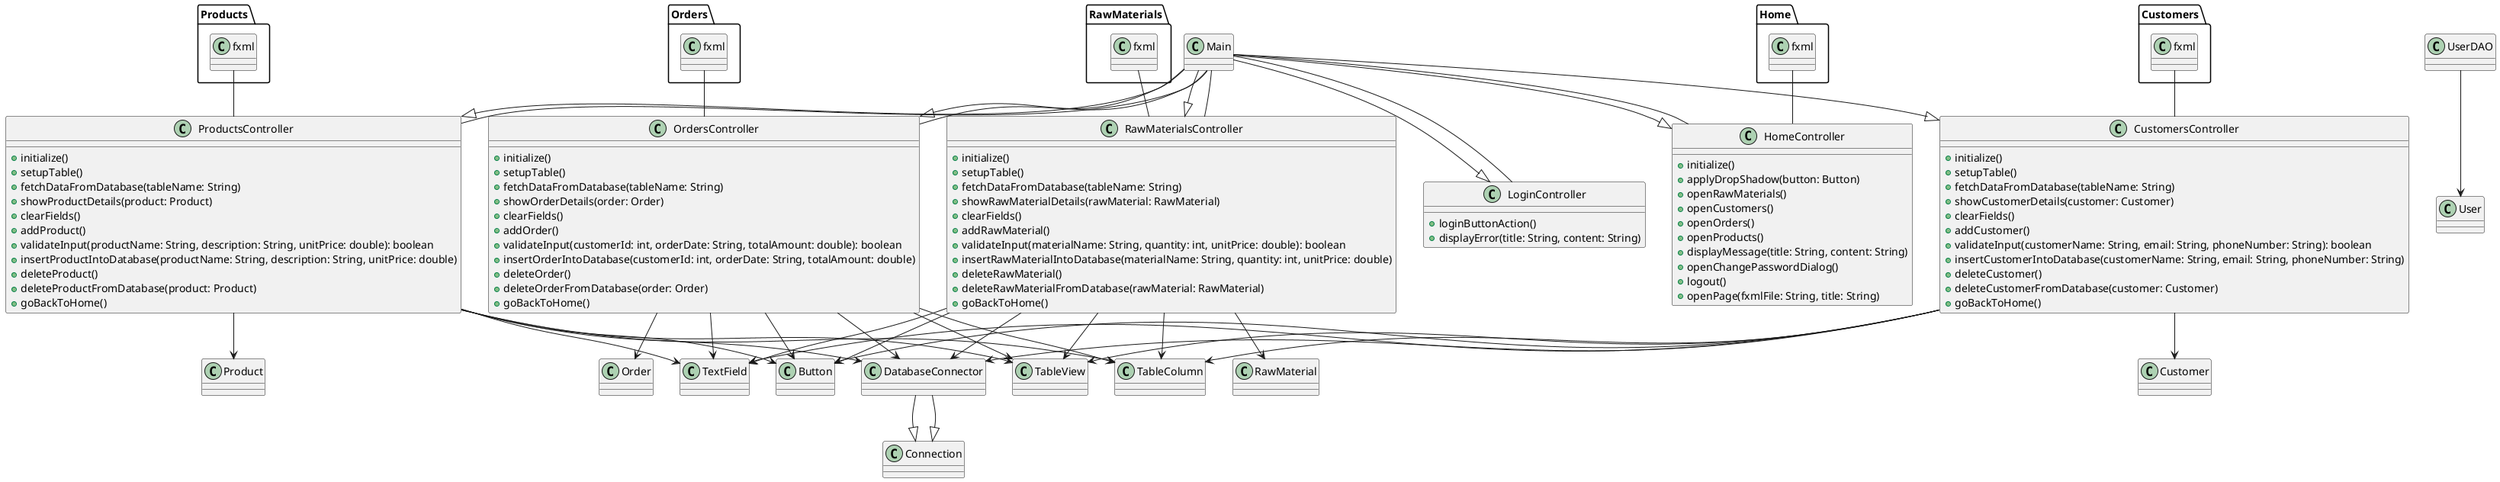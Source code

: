 @startuml
class Main
class DatabaseConnector
class Customer
class CustomersController {
  +initialize()
  +setupTable()
  +fetchDataFromDatabase(tableName: String)
  +showCustomerDetails(customer: Customer)
  +clearFields()
  +addCustomer()
  +validateInput(customerName: String, email: String, phoneNumber: String): boolean
  +insertCustomerIntoDatabase(customerName: String, email: String, phoneNumber: String)
  +deleteCustomer()
  +deleteCustomerFromDatabase(customer: Customer)
  +goBackToHome()
}

class HomeController {
  +initialize()
  +applyDropShadow(button: Button)
  +openRawMaterials()
  +openCustomers()
  +openOrders()
  +openProducts()
  +displayMessage(title: String, content: String)
  +openChangePasswordDialog()
  +logout()
  +openPage(fxmlFile: String, title: String)
}

class LoginController {
  +loginButtonAction()
  +displayError(title: String, content: String)
}

class Order
class OrdersController {
  +initialize()
  +setupTable()
  +fetchDataFromDatabase(tableName: String)
  +showOrderDetails(order: Order)
  +clearFields()
  +addOrder()
  +validateInput(customerId: int, orderDate: String, totalAmount: double): boolean
  +insertOrderIntoDatabase(customerId: int, orderDate: String, totalAmount: double)
  +deleteOrder()
  +deleteOrderFromDatabase(order: Order)
  +goBackToHome()
}

class Product
class ProductsController {
  +initialize()
  +setupTable()
  +fetchDataFromDatabase(tableName: String)
  +showProductDetails(product: Product)
  +clearFields()
  +addProduct()
  +validateInput(productName: String, description: String, unitPrice: double): boolean
  +insertProductIntoDatabase(productName: String, description: String, unitPrice: double)
  +deleteProduct()
  +deleteProductFromDatabase(product: Product)
  +goBackToHome()
}

class RawMaterial
class RawMaterialsController {
  +initialize()
  +setupTable()
  +fetchDataFromDatabase(tableName: String)
  +showRawMaterialDetails(rawMaterial: RawMaterial)
  +clearFields()
  +addRawMaterial()
  +validateInput(materialName: String, quantity: int, unitPrice: double): boolean
  +insertRawMaterialIntoDatabase(materialName: String, quantity: int, unitPrice: double)
  +deleteRawMaterial()
  +deleteRawMaterialFromDatabase(rawMaterial: RawMaterial)
  +goBackToHome()
}

class User
class UserDAO

Main --|> CustomersController
Main --|> HomeController
Main --|> LoginController
Main --|> OrdersController
Main --|> ProductsController
Main --|> RawMaterialsController

CustomersController --> Customer
CustomersController --> DatabaseConnector

OrdersController --> Order
OrdersController --> DatabaseConnector

ProductsController --> Product
ProductsController --> DatabaseConnector

RawMaterialsController --> RawMaterial
RawMaterialsController --> DatabaseConnector

DatabaseConnector --|> Connection

HomeController -- Main
LoginController -- Main
OrdersController -- Main
ProductsController -- Main
RawMaterialsController -- Main

class Home.fxml
class Customers.fxml
class Orders.fxml
class Products.fxml
class RawMaterials.fxml

Home.fxml -- HomeController
Customers.fxml -- CustomersController
Orders.fxml -- OrdersController
Products.fxml -- ProductsController
RawMaterials.fxml -- RawMaterialsController

class TableView
class TableColumn
class TextField
class Button

CustomersController --> TableView
CustomersController --> TableColumn
CustomersController --> TextField
CustomersController --> Button
OrdersController --> TableView
OrdersController --> TableColumn
OrdersController --> TextField
OrdersController --> Button
ProductsController --> TableView
ProductsController --> TableColumn
ProductsController --> TextField
ProductsController --> Button
RawMaterialsController --> TableView
RawMaterialsController --> TableColumn
RawMaterialsController --> TextField
RawMaterialsController --> Button

DatabaseConnector --|> Connection

UserDAO --> User

@enduml
